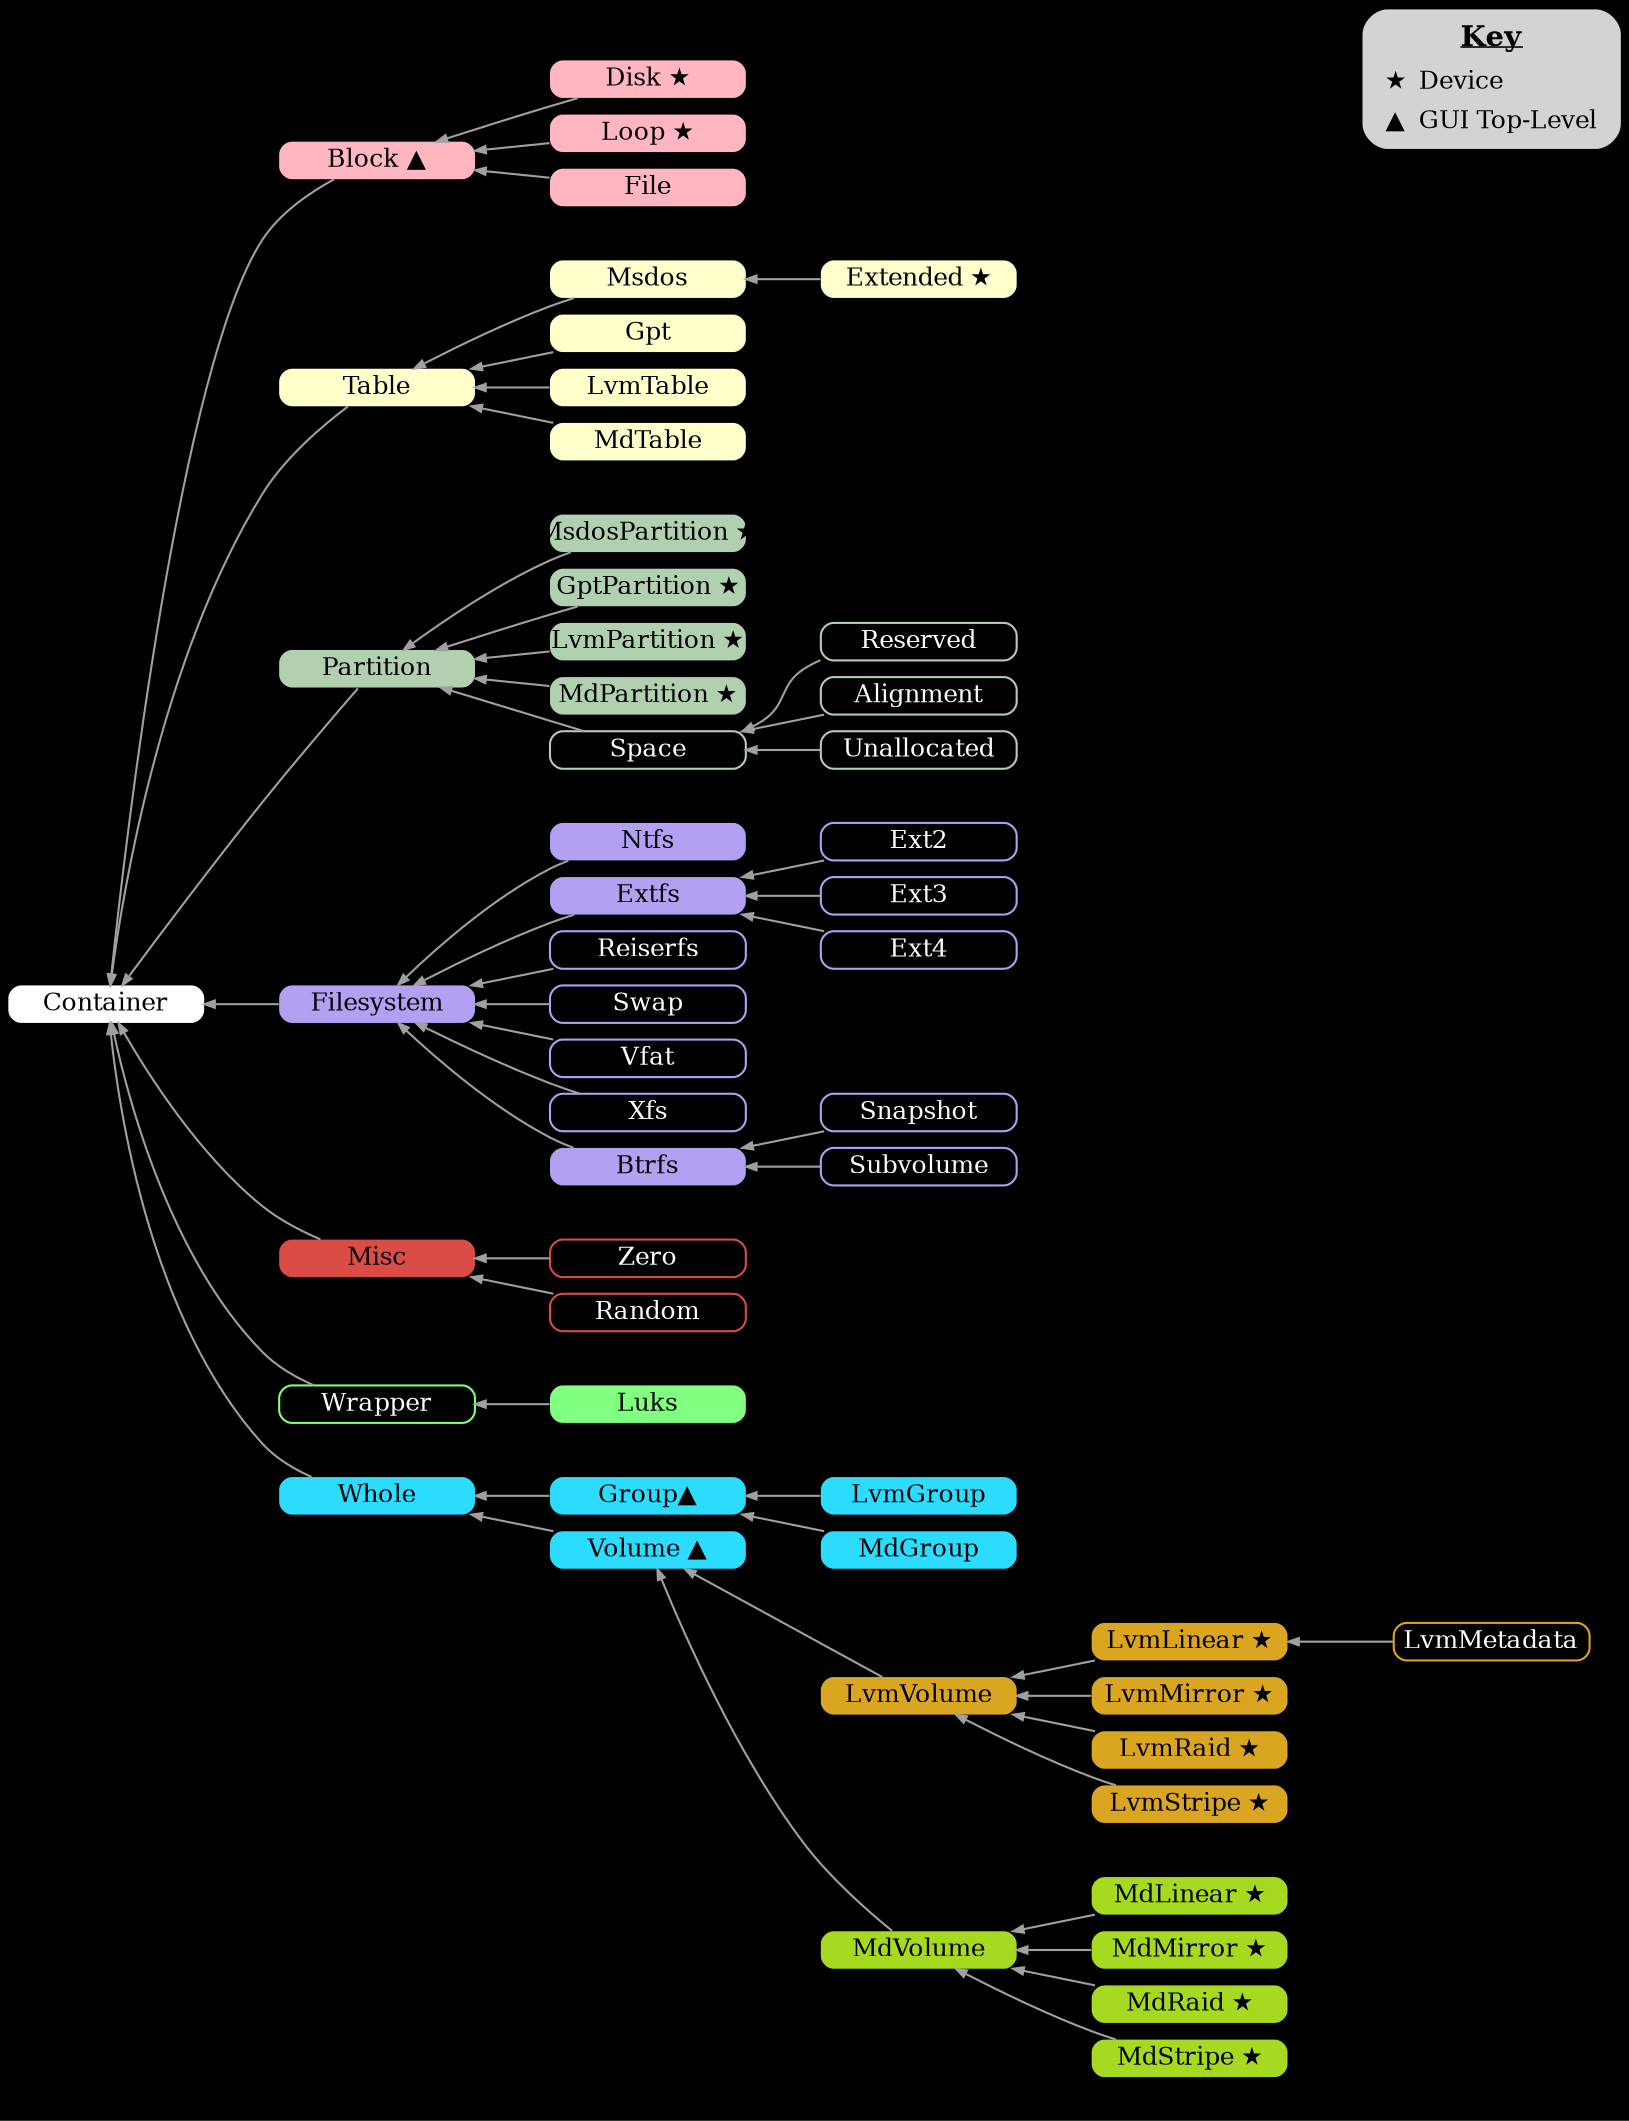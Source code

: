 digraph G
{
	graph [
		rankdir="RL"
		bgcolor="black"
		color="white"
		nodesep="0.1"
		ranksep="0.5"
	];

	node [
		shape="Mrecord"
		fontsize="12"
		style="filled"
		width="1.3"
		height="0.25"
		fixedsize="true"
		penwidth="0.0"
	];

	edge [
		penwidth="1.0"
		color="#A0A0A0"
		arrowsize="0.5"
	];

	Key [ fixedsize=false label=<
	      <table border="0" cellspacing="0" cellpadding="3">
		<tr><td colspan="2"><font point-size="14"><b><u>Key</u></b></font></td></tr>
		<tr><td>★</td><td align="left">Device</td></tr>
		<tr><td>▲</td><td align="left">GUI Top-Level</td></tr>
	      </table> > ]

	Container      [ fillcolor="#FFFFFF" label="Container"        ];

	Block          [ fillcolor="#FFB6C1" label="Block ▲"          ];
	Disk           [ fillcolor="#FFB6C1" label="Disk ★"           ];
	Loop           [ fillcolor="#FFB6C1" label="Loop ★"           ];
	File           [ fillcolor="#FFB6C1" label="File"             ];

	Table          [ fillcolor="#FFFFCC" label="Table"            ];
	Msdos          [ fillcolor="#FFFFCC" label="Msdos"            ];
	Extended       [ fillcolor="#FFFFCC" label="Extended ★"       ];
	Gpt            [ fillcolor="#FFFFCC" label="Gpt"              ];
	LvmTable       [ fillcolor="#FFFFCC" label="LvmTable"         ];
	MdTable        [ fillcolor="#FFFFCC" label="MdTable"          ];

	Partition      [ fillcolor="#B0D0B0" label="Partition"        ];
	MsdosPartition [ fillcolor="#B0D0B0" label="MsdosPartition ★" ];
	GptPartition   [ fillcolor="#B0D0B0" label="GptPartition ★"   ];
	LvmPartition   [ fillcolor="#B0D0B0" label="LvmPartition ★"   ];
	MdPartition    [ fillcolor="#B0D0B0" label="MdPartition ★"    ];

	Space          [ color="#B0D0B0" fontcolor=white style=solid penwidth=1 label="Space"            ];
	Reserved       [ color="#B0D0B0" fontcolor=white style=solid penwidth=1 label="Reserved"         ];
	Alignment      [ color="#B0D0B0" fontcolor=white style=solid penwidth=1 label="Alignment"        ];
	Unallocated    [ color="#B0D0B0" fontcolor=white style=solid penwidth=1 label="Unallocated"      ];

	Filesystem     [ fillcolor="#B4A0F3" label="Filesystem"       ];
	Extfs          [ fillcolor="#B4A0F3" label="Extfs"            ];
	Btrfs          [ fillcolor="#B4A0F3" label="Btrfs"            ];
	Ntfs           [ fillcolor="#B4A0F3" label="Ntfs"             ];

	Ext2           [ color    ="#B4A0F3" fontcolor=white style=solid penwidth=1 label="Ext2"             ];
	Ext3           [ color    ="#B4A0F3" fontcolor=white style=solid penwidth=1 label="Ext3"             ];
	Ext4           [ color    ="#B4A0F3" fontcolor=white style=solid penwidth=1 label="Ext4"             ];

	Reiserfs       [ color    ="#B4A0F3" fontcolor=white style=solid penwidth=1 label="Reiserfs"         ];
	Swap           [ color    ="#B4A0F3" fontcolor=white style=solid penwidth=1 label="Swap"             ];
	Vfat           [ color    ="#B4A0F3" fontcolor=white style=solid penwidth=1 label="Vfat"             ];
	Xfs            [ color    ="#B4A0F3" fontcolor=white style=solid penwidth=1 label="Xfs"              ];

	BtrfsSnapshot  [ color    ="#B4A0F3" fontcolor=white style=solid penwidth=1 label="Snapshot"         ];
	BtrfsSubvolume [ color    ="#B4A0F3" fontcolor=white style=solid penwidth=1 label="Subvolume"        ];

	Misc           [ fillcolor="#DC4C46" label="Misc"             ];

	Zero           [ color    ="#DC4C46" fontcolor=white style=solid penwidth=1 label="Zero"             ];
	Random         [ color    ="#DC4C46" fontcolor=white style=solid penwidth=1 label="Random"           ];

	Wrapper        [ color    ="#80FF80" fontcolor=white style=solid penwidth=1 label="Wrapper"          ];

	Luks           [ fillcolor="#80FF80" label="Luks"             ];

	Volume         [ fillcolor="#2BDCFF" label="Volume ▲"         ];
	Whole          [ fillcolor="#2BDCFF" label="Whole"            ];
	Group          [ fillcolor="#2BDCFF" label="Group▲"           ];
	LvmGroup       [ fillcolor="#2BDCFF" label="LvmGroup"         ];
	MdGroup        [ fillcolor="#2BDCFF" label="MdGroup"          ];

	LvmLinear      [ fillcolor="#DAA520" label="LvmLinear ★"      ];
	LvmMirror      [ fillcolor="#DAA520" label="LvmMirror ★"      ];
	LvmRaid        [ fillcolor="#DAA520" label="LvmRaid ★"        ];
	LvmStripe      [ fillcolor="#DAA520" label="LvmStripe ★"      ];
	LvmVolume      [ fillcolor="#DAA520" label="LvmVolume"        ];

	LvmMetadata    [ color    ="#DAA520" fontcolor=white style=solid penwidth=1 label="LvmMetadata"      ];

	MdLinear       [ fillcolor="#A5DA20" label="MdLinear ★"       ];
	MdMirror       [ fillcolor="#A5DA20" label="MdMirror ★"       ];
	MdRaid         [ fillcolor="#A5DA20" label="MdRaid ★"         ];
	MdStripe       [ fillcolor="#A5DA20" label="MdStripe ★"       ];
	MdVolume       [ fillcolor="#A5DA20" label="MdVolume"         ];

	Block      -> Container;
	Filesystem -> Container;
	Misc       -> Container;
	Partition  -> Container;
	Table      -> Container;
	Whole      -> Container;
	Wrapper    -> Container;

	LvmVolume  -> Volume;
	MdVolume   -> Volume;

	subgraph cluster_1 {
		color=transparent;

		Extended             -> Msdos;

		Gpt                  -> Table;
		LvmTable             -> Table;
		MdTable              -> Table;
		Msdos                -> Table;
	}

	subgraph cluster_2 {
		color=transparent;

		Btrfs                -> Filesystem;
		Extfs                -> Filesystem;
		Ntfs                 -> Filesystem;
		Reiserfs             -> Filesystem;
		Swap                 -> Filesystem;
		Vfat                 -> Filesystem;
		Xfs                  -> Filesystem;

		Ext2                 -> Extfs;
		Ext3                 -> Extfs;
		Ext4                 -> Extfs;

		BtrfsSubvolume       -> Btrfs;
		BtrfsSnapshot        -> Btrfs;
	}

	subgraph cluster_3 {
		color=transparent;

		Zero                 -> Misc;
		Random               -> Misc;
	}

	subgraph cluster_4 {
		color=transparent;

		MsdosPartition       -> Partition;
		GptPartition         -> Partition;
		LvmPartition         -> Partition;
		MdPartition          -> Partition;

		Space                -> Partition;
		Reserved             -> Space;
		Alignment            -> Space;
		Unallocated          -> Space;

	}

	subgraph cluster_5 {
		color=transparent;

		LvmMetadata          -> LvmLinear;
		LvmLinear            -> LvmVolume;
		LvmMirror            -> LvmVolume;
		LvmRaid              -> LvmVolume;
		LvmStripe            -> LvmVolume;
	}

	subgraph cluster_6 {
		color=transparent;

		MdLinear             -> MdVolume;
		MdMirror             -> MdVolume;
		MdRaid               -> MdVolume;
		MdStripe             -> MdVolume;
	}

	subgraph cluster_7 {
		color=transparent;

		LvmGroup             -> Group;
		MdGroup              -> Group;
		Group                -> Whole;
		Volume               -> Whole;
	}

	subgraph cluster_8 {
		color=transparent;

		Disk                 -> Block;
		Loop                 -> Block;
		File                 -> Block;
		Key                  -> Disk [style=invis];
	}

	subgraph cluster_9 {
		color=transparent;

		Luks                 -> Wrapper;
	}

	{ rank=same Key LvmMetadata }
}

